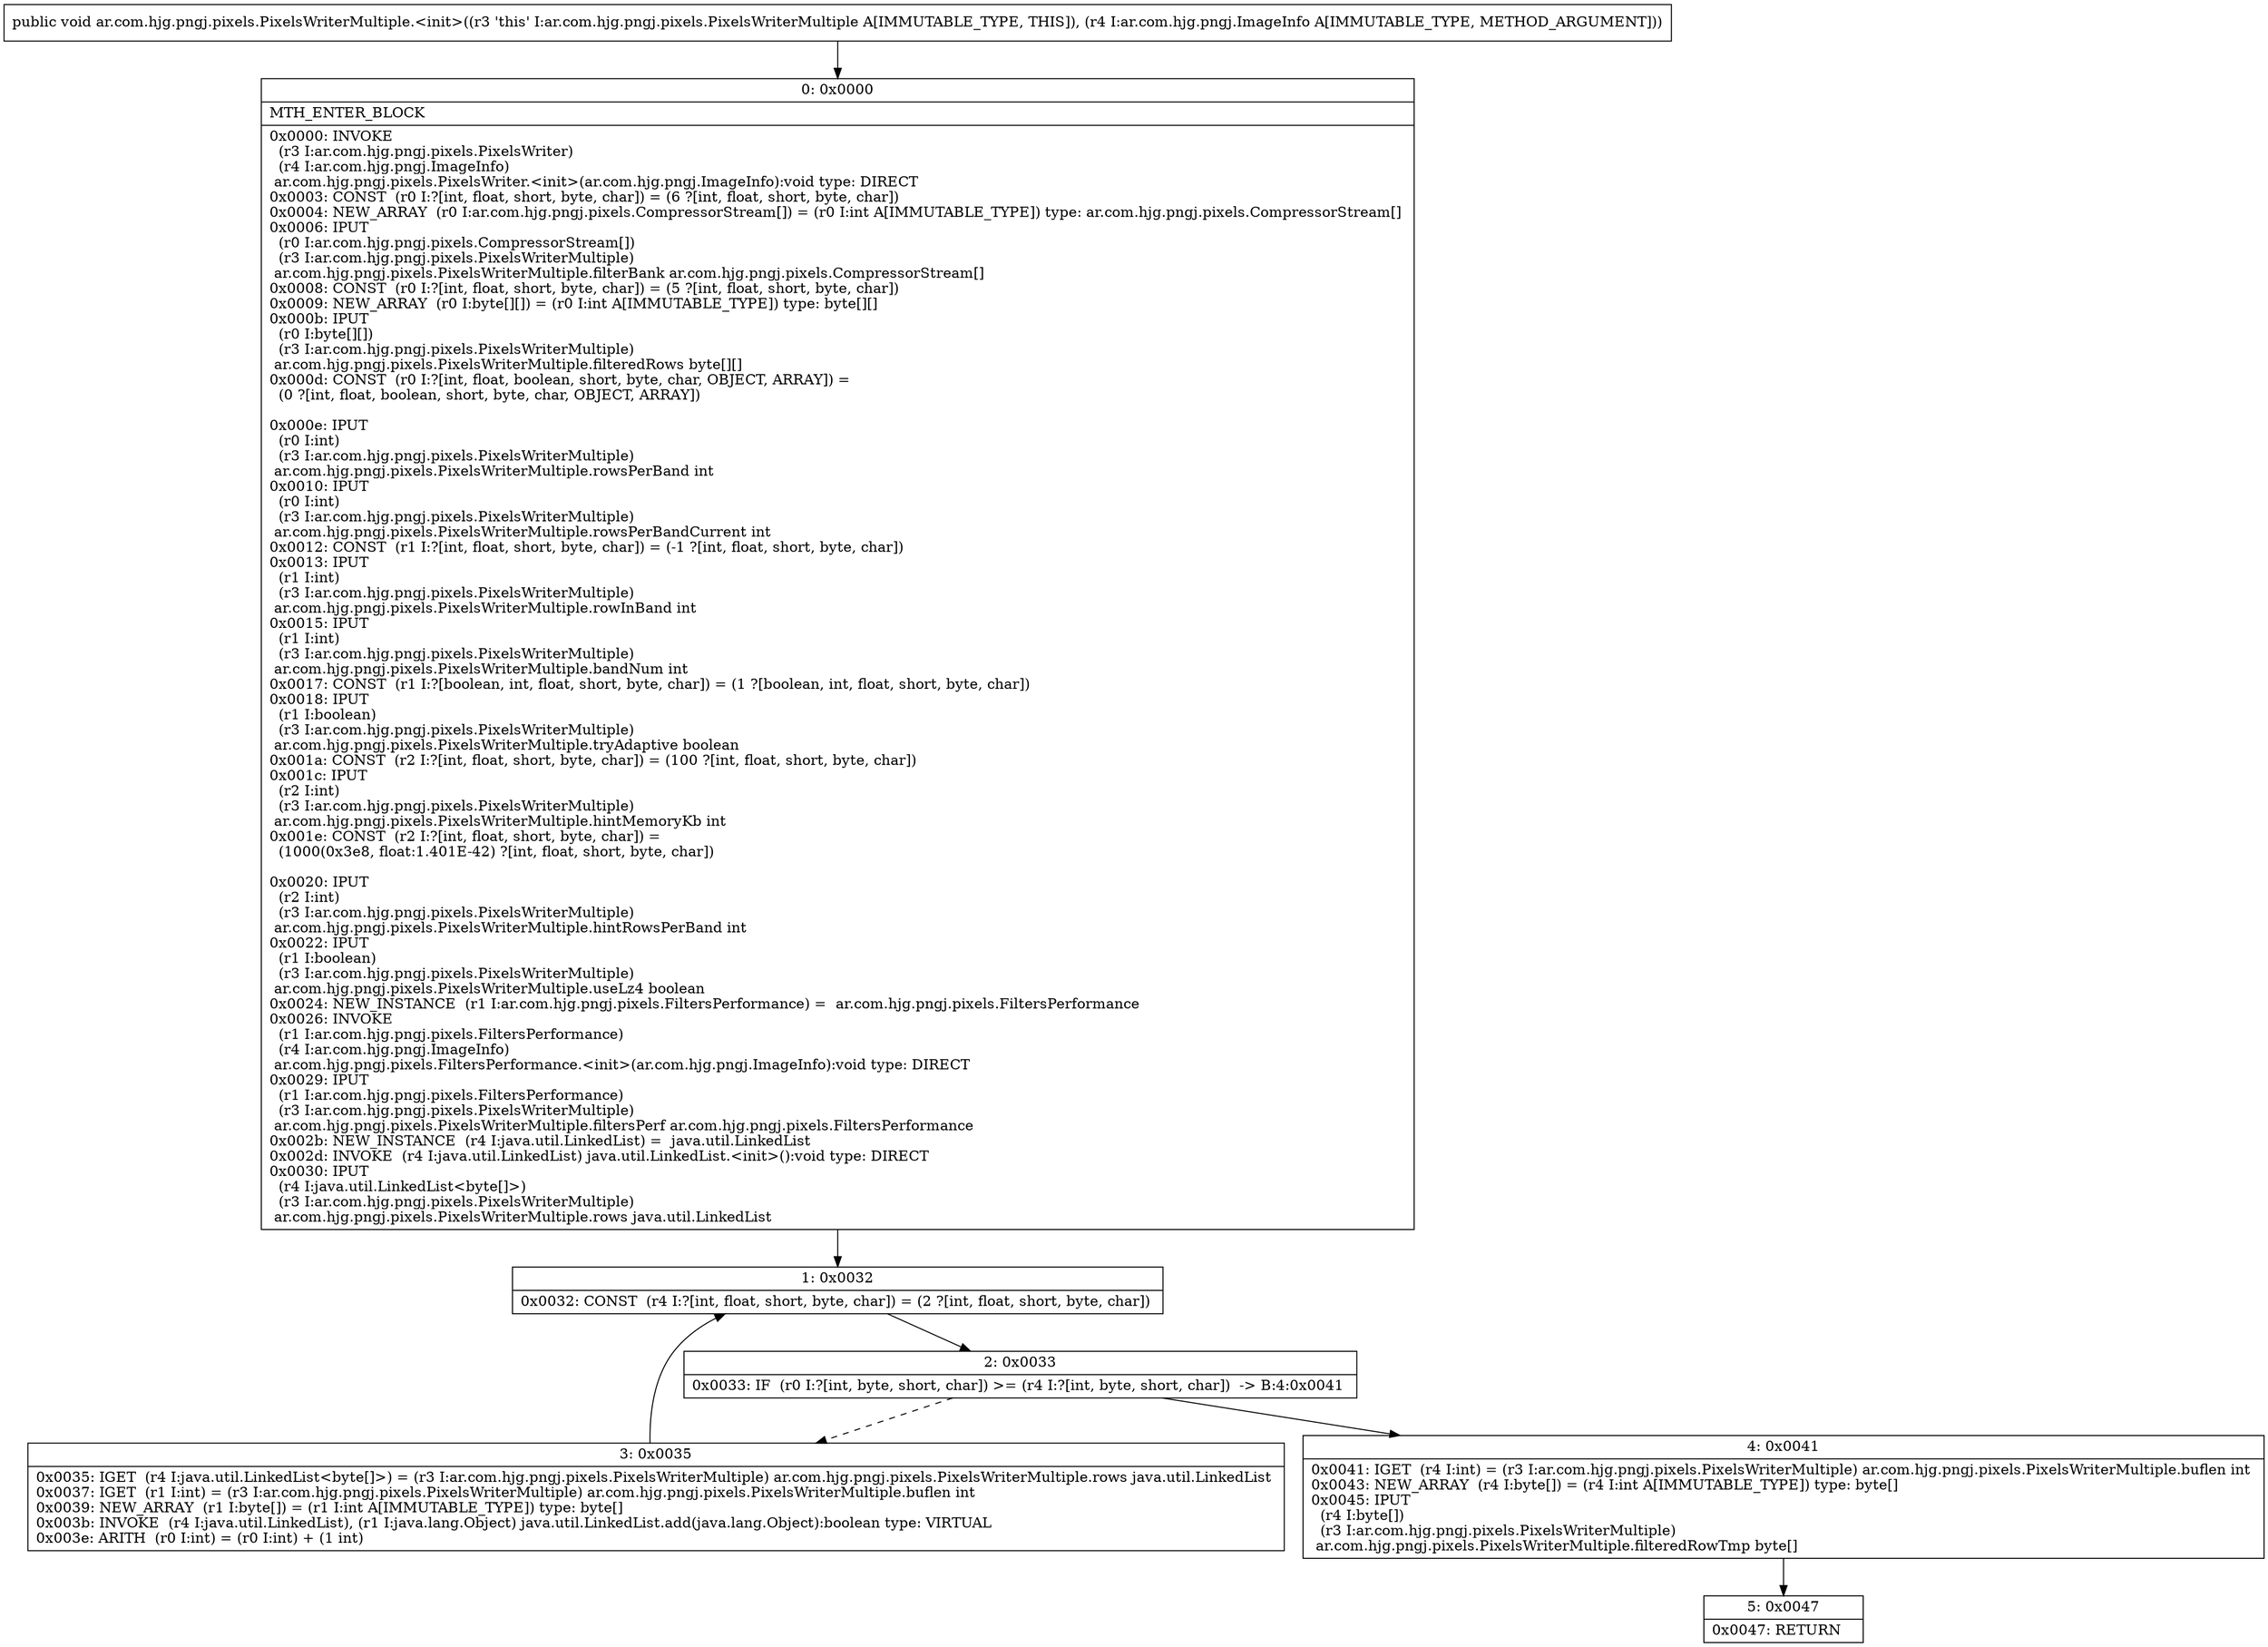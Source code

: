 digraph "CFG forar.com.hjg.pngj.pixels.PixelsWriterMultiple.\<init\>(Lar\/com\/hjg\/pngj\/ImageInfo;)V" {
Node_0 [shape=record,label="{0\:\ 0x0000|MTH_ENTER_BLOCK\l|0x0000: INVOKE  \l  (r3 I:ar.com.hjg.pngj.pixels.PixelsWriter)\l  (r4 I:ar.com.hjg.pngj.ImageInfo)\l ar.com.hjg.pngj.pixels.PixelsWriter.\<init\>(ar.com.hjg.pngj.ImageInfo):void type: DIRECT \l0x0003: CONST  (r0 I:?[int, float, short, byte, char]) = (6 ?[int, float, short, byte, char]) \l0x0004: NEW_ARRAY  (r0 I:ar.com.hjg.pngj.pixels.CompressorStream[]) = (r0 I:int A[IMMUTABLE_TYPE]) type: ar.com.hjg.pngj.pixels.CompressorStream[] \l0x0006: IPUT  \l  (r0 I:ar.com.hjg.pngj.pixels.CompressorStream[])\l  (r3 I:ar.com.hjg.pngj.pixels.PixelsWriterMultiple)\l ar.com.hjg.pngj.pixels.PixelsWriterMultiple.filterBank ar.com.hjg.pngj.pixels.CompressorStream[] \l0x0008: CONST  (r0 I:?[int, float, short, byte, char]) = (5 ?[int, float, short, byte, char]) \l0x0009: NEW_ARRAY  (r0 I:byte[][]) = (r0 I:int A[IMMUTABLE_TYPE]) type: byte[][] \l0x000b: IPUT  \l  (r0 I:byte[][])\l  (r3 I:ar.com.hjg.pngj.pixels.PixelsWriterMultiple)\l ar.com.hjg.pngj.pixels.PixelsWriterMultiple.filteredRows byte[][] \l0x000d: CONST  (r0 I:?[int, float, boolean, short, byte, char, OBJECT, ARRAY]) = \l  (0 ?[int, float, boolean, short, byte, char, OBJECT, ARRAY])\l \l0x000e: IPUT  \l  (r0 I:int)\l  (r3 I:ar.com.hjg.pngj.pixels.PixelsWriterMultiple)\l ar.com.hjg.pngj.pixels.PixelsWriterMultiple.rowsPerBand int \l0x0010: IPUT  \l  (r0 I:int)\l  (r3 I:ar.com.hjg.pngj.pixels.PixelsWriterMultiple)\l ar.com.hjg.pngj.pixels.PixelsWriterMultiple.rowsPerBandCurrent int \l0x0012: CONST  (r1 I:?[int, float, short, byte, char]) = (\-1 ?[int, float, short, byte, char]) \l0x0013: IPUT  \l  (r1 I:int)\l  (r3 I:ar.com.hjg.pngj.pixels.PixelsWriterMultiple)\l ar.com.hjg.pngj.pixels.PixelsWriterMultiple.rowInBand int \l0x0015: IPUT  \l  (r1 I:int)\l  (r3 I:ar.com.hjg.pngj.pixels.PixelsWriterMultiple)\l ar.com.hjg.pngj.pixels.PixelsWriterMultiple.bandNum int \l0x0017: CONST  (r1 I:?[boolean, int, float, short, byte, char]) = (1 ?[boolean, int, float, short, byte, char]) \l0x0018: IPUT  \l  (r1 I:boolean)\l  (r3 I:ar.com.hjg.pngj.pixels.PixelsWriterMultiple)\l ar.com.hjg.pngj.pixels.PixelsWriterMultiple.tryAdaptive boolean \l0x001a: CONST  (r2 I:?[int, float, short, byte, char]) = (100 ?[int, float, short, byte, char]) \l0x001c: IPUT  \l  (r2 I:int)\l  (r3 I:ar.com.hjg.pngj.pixels.PixelsWriterMultiple)\l ar.com.hjg.pngj.pixels.PixelsWriterMultiple.hintMemoryKb int \l0x001e: CONST  (r2 I:?[int, float, short, byte, char]) = \l  (1000(0x3e8, float:1.401E\-42) ?[int, float, short, byte, char])\l \l0x0020: IPUT  \l  (r2 I:int)\l  (r3 I:ar.com.hjg.pngj.pixels.PixelsWriterMultiple)\l ar.com.hjg.pngj.pixels.PixelsWriterMultiple.hintRowsPerBand int \l0x0022: IPUT  \l  (r1 I:boolean)\l  (r3 I:ar.com.hjg.pngj.pixels.PixelsWriterMultiple)\l ar.com.hjg.pngj.pixels.PixelsWriterMultiple.useLz4 boolean \l0x0024: NEW_INSTANCE  (r1 I:ar.com.hjg.pngj.pixels.FiltersPerformance) =  ar.com.hjg.pngj.pixels.FiltersPerformance \l0x0026: INVOKE  \l  (r1 I:ar.com.hjg.pngj.pixels.FiltersPerformance)\l  (r4 I:ar.com.hjg.pngj.ImageInfo)\l ar.com.hjg.pngj.pixels.FiltersPerformance.\<init\>(ar.com.hjg.pngj.ImageInfo):void type: DIRECT \l0x0029: IPUT  \l  (r1 I:ar.com.hjg.pngj.pixels.FiltersPerformance)\l  (r3 I:ar.com.hjg.pngj.pixels.PixelsWriterMultiple)\l ar.com.hjg.pngj.pixels.PixelsWriterMultiple.filtersPerf ar.com.hjg.pngj.pixels.FiltersPerformance \l0x002b: NEW_INSTANCE  (r4 I:java.util.LinkedList) =  java.util.LinkedList \l0x002d: INVOKE  (r4 I:java.util.LinkedList) java.util.LinkedList.\<init\>():void type: DIRECT \l0x0030: IPUT  \l  (r4 I:java.util.LinkedList\<byte[]\>)\l  (r3 I:ar.com.hjg.pngj.pixels.PixelsWriterMultiple)\l ar.com.hjg.pngj.pixels.PixelsWriterMultiple.rows java.util.LinkedList \l}"];
Node_1 [shape=record,label="{1\:\ 0x0032|0x0032: CONST  (r4 I:?[int, float, short, byte, char]) = (2 ?[int, float, short, byte, char]) \l}"];
Node_2 [shape=record,label="{2\:\ 0x0033|0x0033: IF  (r0 I:?[int, byte, short, char]) \>= (r4 I:?[int, byte, short, char])  \-\> B:4:0x0041 \l}"];
Node_3 [shape=record,label="{3\:\ 0x0035|0x0035: IGET  (r4 I:java.util.LinkedList\<byte[]\>) = (r3 I:ar.com.hjg.pngj.pixels.PixelsWriterMultiple) ar.com.hjg.pngj.pixels.PixelsWriterMultiple.rows java.util.LinkedList \l0x0037: IGET  (r1 I:int) = (r3 I:ar.com.hjg.pngj.pixels.PixelsWriterMultiple) ar.com.hjg.pngj.pixels.PixelsWriterMultiple.buflen int \l0x0039: NEW_ARRAY  (r1 I:byte[]) = (r1 I:int A[IMMUTABLE_TYPE]) type: byte[] \l0x003b: INVOKE  (r4 I:java.util.LinkedList), (r1 I:java.lang.Object) java.util.LinkedList.add(java.lang.Object):boolean type: VIRTUAL \l0x003e: ARITH  (r0 I:int) = (r0 I:int) + (1 int) \l}"];
Node_4 [shape=record,label="{4\:\ 0x0041|0x0041: IGET  (r4 I:int) = (r3 I:ar.com.hjg.pngj.pixels.PixelsWriterMultiple) ar.com.hjg.pngj.pixels.PixelsWriterMultiple.buflen int \l0x0043: NEW_ARRAY  (r4 I:byte[]) = (r4 I:int A[IMMUTABLE_TYPE]) type: byte[] \l0x0045: IPUT  \l  (r4 I:byte[])\l  (r3 I:ar.com.hjg.pngj.pixels.PixelsWriterMultiple)\l ar.com.hjg.pngj.pixels.PixelsWriterMultiple.filteredRowTmp byte[] \l}"];
Node_5 [shape=record,label="{5\:\ 0x0047|0x0047: RETURN   \l}"];
MethodNode[shape=record,label="{public void ar.com.hjg.pngj.pixels.PixelsWriterMultiple.\<init\>((r3 'this' I:ar.com.hjg.pngj.pixels.PixelsWriterMultiple A[IMMUTABLE_TYPE, THIS]), (r4 I:ar.com.hjg.pngj.ImageInfo A[IMMUTABLE_TYPE, METHOD_ARGUMENT])) }"];
MethodNode -> Node_0;
Node_0 -> Node_1;
Node_1 -> Node_2;
Node_2 -> Node_3[style=dashed];
Node_2 -> Node_4;
Node_3 -> Node_1;
Node_4 -> Node_5;
}

